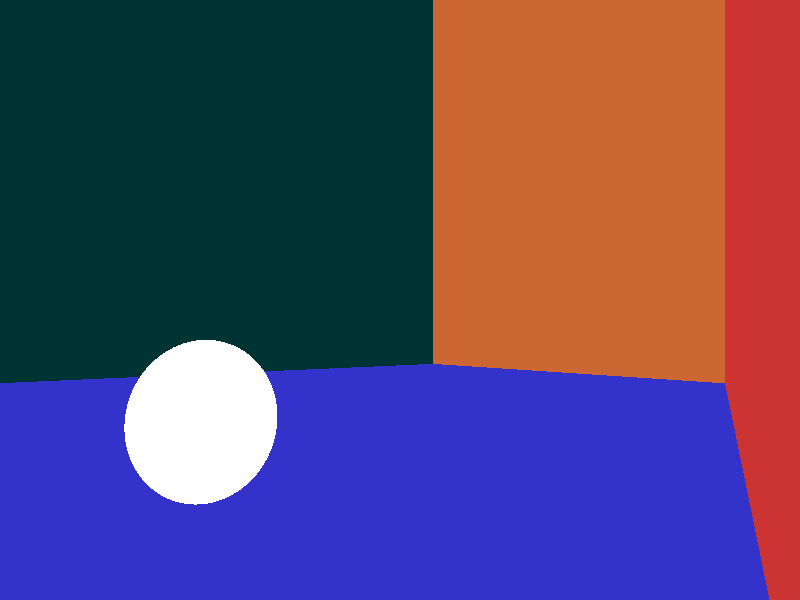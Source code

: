 // csc 473 reflection and refraction
camera {
  location  <0, 0, 14>
  up        <0,  1,  0>
  right     <1.5, 0,  0>
  look_at   <0, 0, 0>
}


light_source {<-5, 3, 0> color rgb <0.3, 0.5, 0.3>}
light_source {<5, 10, 5> color rgb <0.3, 0.4, 0.5>}

// floor
plane {<0, 1, 0>, -4
  pigment {color rgb <0.2, 0.2, 0.8>}
  finish {ambient 0.4 diffuse 0.2 reflection 0.2}
  translate <0, -1, 0>
}

// left wall
plane {<1, 0, 0>, -8
  pigment {color rgb <0.8, 0.2, 0.2>}
  finish {ambient 0.4 diffuse 0.2 reflection 0.2}
  rotate <0, 30, 0>
}

// back wall
plane {<0, 0, -1>, 30
  pigment {color rgb <0.8, 0.4, 0.2>}
  finish {ambient 0.4 diffuse 0.2 reflection 0.2}
  rotate <0, 30, 0>
}

// back wall on the right
plane {<0, 0, -1>, 30
  pigment {color rgb <0.0, 0.2, 0.2>}
  finish {ambient 0.4 diffuse 0.8 reflection 0.2}
  rotate <0, -20, 0>
}

sphere { <0, 0, 0>, 2
  pigment {color rgbf <1.0, 1.0, 1.0, 0.8>}
  finish {ambient 0.2 diffuse 0.8 refraction 1.0 ior 1.333}
  translate <5.5, -3, -1>
}


